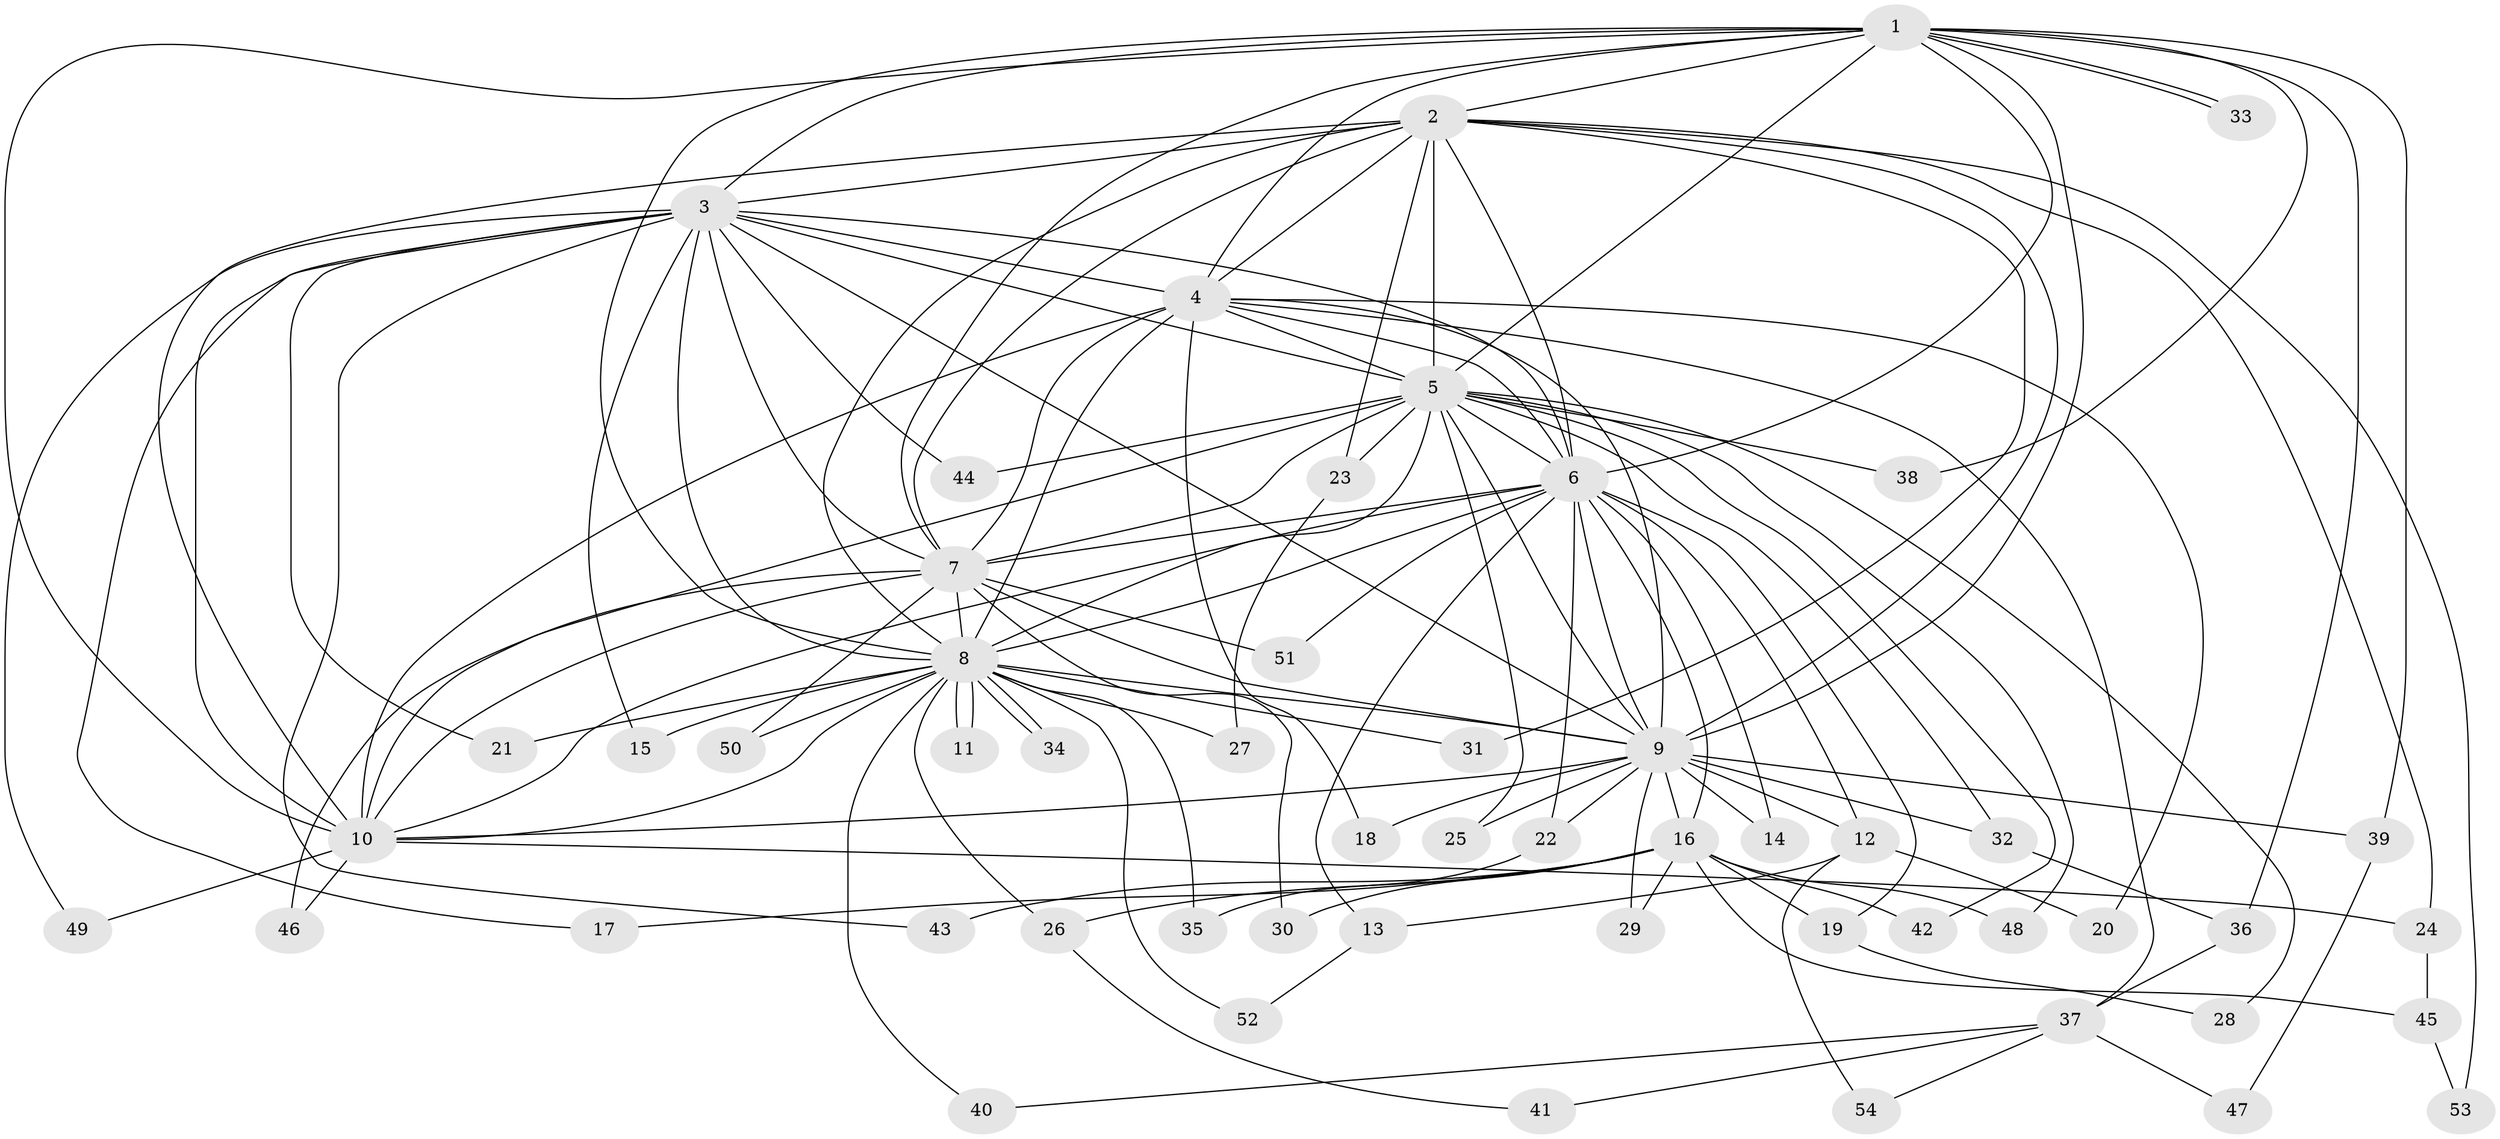// Generated by graph-tools (version 1.1) at 2025/34/03/09/25 02:34:46]
// undirected, 54 vertices, 133 edges
graph export_dot {
graph [start="1"]
  node [color=gray90,style=filled];
  1;
  2;
  3;
  4;
  5;
  6;
  7;
  8;
  9;
  10;
  11;
  12;
  13;
  14;
  15;
  16;
  17;
  18;
  19;
  20;
  21;
  22;
  23;
  24;
  25;
  26;
  27;
  28;
  29;
  30;
  31;
  32;
  33;
  34;
  35;
  36;
  37;
  38;
  39;
  40;
  41;
  42;
  43;
  44;
  45;
  46;
  47;
  48;
  49;
  50;
  51;
  52;
  53;
  54;
  1 -- 2;
  1 -- 3;
  1 -- 4;
  1 -- 5;
  1 -- 6;
  1 -- 7;
  1 -- 8;
  1 -- 9;
  1 -- 10;
  1 -- 33;
  1 -- 33;
  1 -- 36;
  1 -- 38;
  1 -- 39;
  2 -- 3;
  2 -- 4;
  2 -- 5;
  2 -- 6;
  2 -- 7;
  2 -- 8;
  2 -- 9;
  2 -- 10;
  2 -- 23;
  2 -- 24;
  2 -- 31;
  2 -- 53;
  3 -- 4;
  3 -- 5;
  3 -- 6;
  3 -- 7;
  3 -- 8;
  3 -- 9;
  3 -- 10;
  3 -- 15;
  3 -- 17;
  3 -- 21;
  3 -- 43;
  3 -- 44;
  3 -- 49;
  4 -- 5;
  4 -- 6;
  4 -- 7;
  4 -- 8;
  4 -- 9;
  4 -- 10;
  4 -- 18;
  4 -- 20;
  4 -- 37;
  5 -- 6;
  5 -- 7;
  5 -- 8;
  5 -- 9;
  5 -- 10;
  5 -- 23;
  5 -- 25;
  5 -- 28;
  5 -- 32;
  5 -- 38;
  5 -- 42;
  5 -- 44;
  5 -- 48;
  6 -- 7;
  6 -- 8;
  6 -- 9;
  6 -- 10;
  6 -- 12;
  6 -- 13;
  6 -- 14;
  6 -- 16;
  6 -- 19;
  6 -- 22;
  6 -- 51;
  7 -- 8;
  7 -- 9;
  7 -- 10;
  7 -- 30;
  7 -- 46;
  7 -- 50;
  7 -- 51;
  8 -- 9;
  8 -- 10;
  8 -- 11;
  8 -- 11;
  8 -- 15;
  8 -- 21;
  8 -- 26;
  8 -- 27;
  8 -- 31;
  8 -- 34;
  8 -- 34;
  8 -- 35;
  8 -- 40;
  8 -- 50;
  8 -- 52;
  9 -- 10;
  9 -- 12;
  9 -- 14;
  9 -- 16;
  9 -- 18;
  9 -- 22;
  9 -- 25;
  9 -- 29;
  9 -- 32;
  9 -- 39;
  10 -- 24;
  10 -- 46;
  10 -- 49;
  12 -- 13;
  12 -- 20;
  12 -- 54;
  13 -- 52;
  16 -- 17;
  16 -- 19;
  16 -- 26;
  16 -- 29;
  16 -- 30;
  16 -- 42;
  16 -- 43;
  16 -- 45;
  16 -- 48;
  19 -- 28;
  22 -- 35;
  23 -- 27;
  24 -- 45;
  26 -- 41;
  32 -- 36;
  36 -- 37;
  37 -- 40;
  37 -- 41;
  37 -- 47;
  37 -- 54;
  39 -- 47;
  45 -- 53;
}
